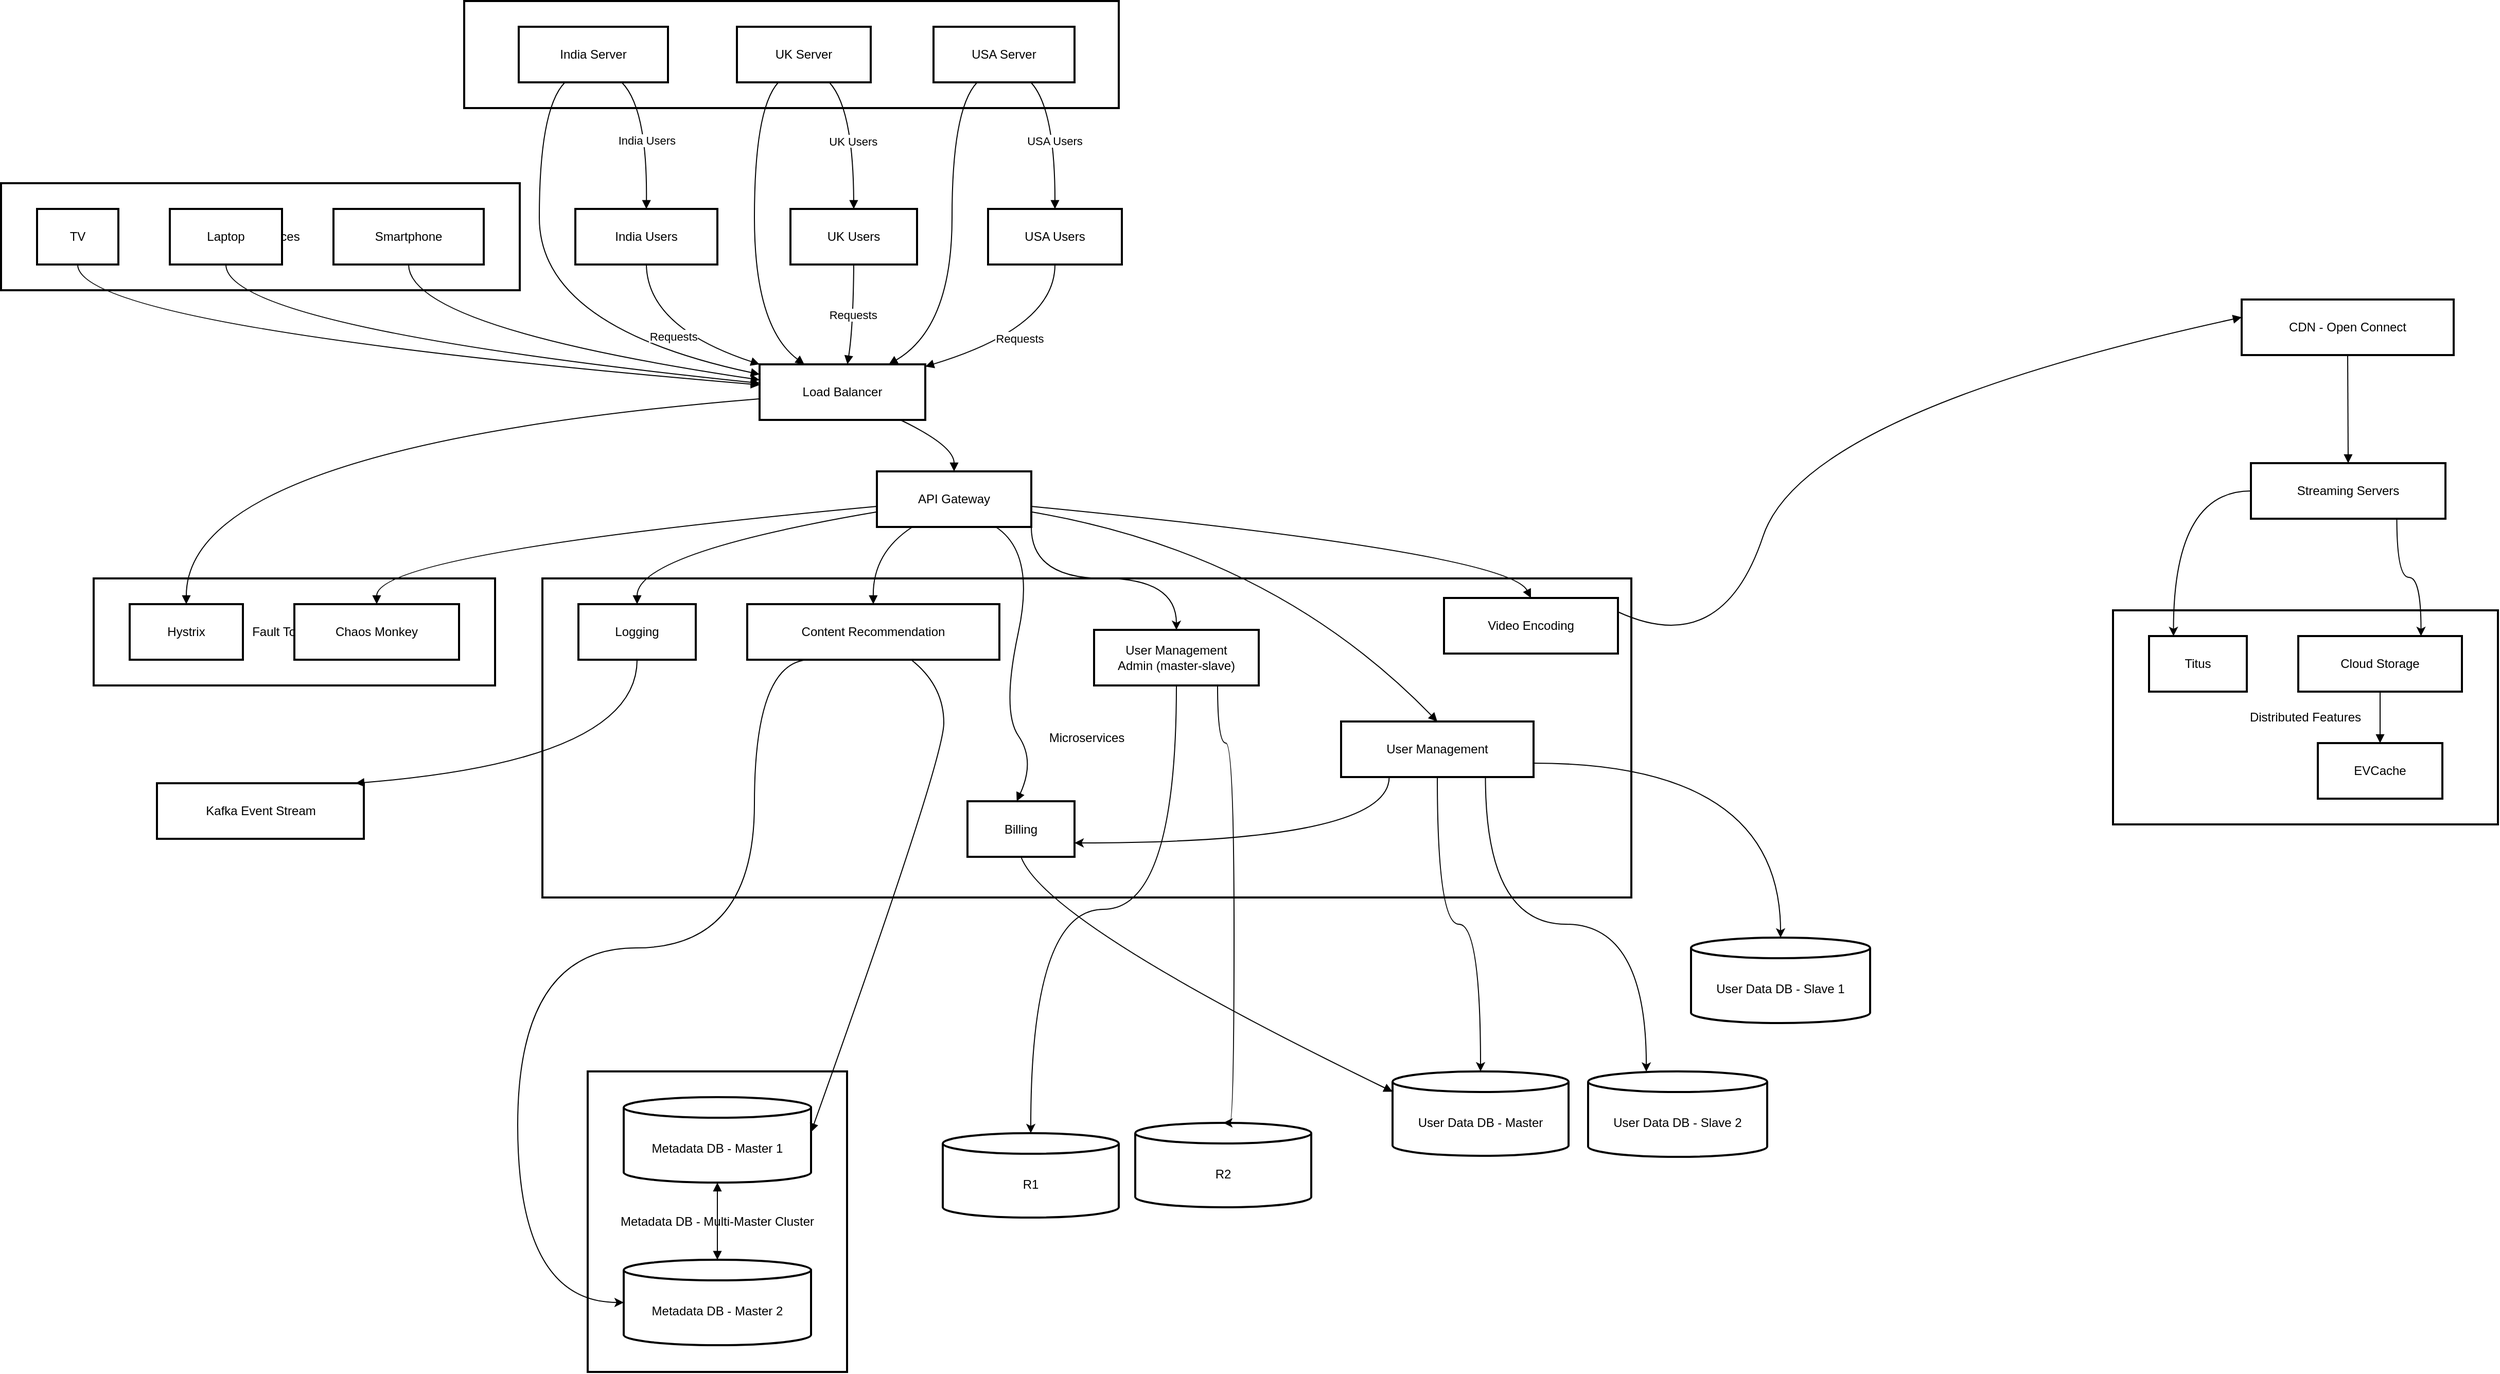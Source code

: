 <mxfile version="26.0.6">
  <diagram name="Page-1" id="mdlnYJ5AnC8zt6sm8vPz">
    <mxGraphModel dx="3060" dy="1563" grid="1" gridSize="10" guides="1" tooltips="1" connect="1" arrows="1" fold="1" page="1" pageScale="1" pageWidth="850" pageHeight="1100" math="0" shadow="0">
      <root>
        <mxCell id="0" />
        <mxCell id="1" parent="0" />
        <mxCell id="2czlY2wtsLweNXITYsW2-164" value="Distributed Features" style="whiteSpace=wrap;strokeWidth=2;" vertex="1" parent="1">
          <mxGeometry x="2080" y="1582" width="374" height="208" as="geometry" />
        </mxCell>
        <mxCell id="2czlY2wtsLweNXITYsW2-165" value="Fault Tolerance" style="whiteSpace=wrap;strokeWidth=2;" vertex="1" parent="1">
          <mxGeometry x="118" y="1551" width="390" height="104" as="geometry" />
        </mxCell>
        <mxCell id="2czlY2wtsLweNXITYsW2-166" value="Metadata DB - Multi-Master Cluster" style="whiteSpace=wrap;strokeWidth=2;" vertex="1" parent="1">
          <mxGeometry x="598" y="2030" width="252" height="292" as="geometry" />
        </mxCell>
        <mxCell id="2czlY2wtsLweNXITYsW2-167" value="Microservices" style="whiteSpace=wrap;strokeWidth=2;" vertex="1" parent="1">
          <mxGeometry x="554" y="1551" width="1058" height="310" as="geometry" />
        </mxCell>
        <mxCell id="2czlY2wtsLweNXITYsW2-168" value="Client Devices" style="whiteSpace=wrap;strokeWidth=2;" vertex="1" parent="1">
          <mxGeometry x="28" y="1167" width="504" height="104" as="geometry" />
        </mxCell>
        <mxCell id="2czlY2wtsLweNXITYsW2-169" value="Regional Servers" style="whiteSpace=wrap;strokeWidth=2;" vertex="1" parent="1">
          <mxGeometry x="478" y="990" width="636" height="104" as="geometry" />
        </mxCell>
        <mxCell id="2czlY2wtsLweNXITYsW2-170" value="India Server" style="whiteSpace=wrap;strokeWidth=2;" vertex="1" parent="1">
          <mxGeometry x="531" y="1015" width="145" height="54" as="geometry" />
        </mxCell>
        <mxCell id="2czlY2wtsLweNXITYsW2-171" value="UK Server" style="whiteSpace=wrap;strokeWidth=2;" vertex="1" parent="1">
          <mxGeometry x="743" y="1015" width="130" height="54" as="geometry" />
        </mxCell>
        <mxCell id="2czlY2wtsLweNXITYsW2-172" value="USA Server" style="whiteSpace=wrap;strokeWidth=2;" vertex="1" parent="1">
          <mxGeometry x="934" y="1015" width="137" height="54" as="geometry" />
        </mxCell>
        <mxCell id="2czlY2wtsLweNXITYsW2-173" value="India Users" style="whiteSpace=wrap;strokeWidth=2;" vertex="1" parent="1">
          <mxGeometry x="586" y="1192" width="138" height="54" as="geometry" />
        </mxCell>
        <mxCell id="2czlY2wtsLweNXITYsW2-174" value="UK Users" style="whiteSpace=wrap;strokeWidth=2;" vertex="1" parent="1">
          <mxGeometry x="795" y="1192" width="123" height="54" as="geometry" />
        </mxCell>
        <mxCell id="2czlY2wtsLweNXITYsW2-175" value="USA Users" style="whiteSpace=wrap;strokeWidth=2;" vertex="1" parent="1">
          <mxGeometry x="987" y="1192" width="130" height="54" as="geometry" />
        </mxCell>
        <mxCell id="2czlY2wtsLweNXITYsW2-176" value="TV" style="whiteSpace=wrap;strokeWidth=2;" vertex="1" parent="1">
          <mxGeometry x="63" y="1192" width="79" height="54" as="geometry" />
        </mxCell>
        <mxCell id="2czlY2wtsLweNXITYsW2-177" value="Laptop" style="whiteSpace=wrap;strokeWidth=2;" vertex="1" parent="1">
          <mxGeometry x="192" y="1192" width="109" height="54" as="geometry" />
        </mxCell>
        <mxCell id="2czlY2wtsLweNXITYsW2-178" value="Smartphone" style="whiteSpace=wrap;strokeWidth=2;" vertex="1" parent="1">
          <mxGeometry x="351" y="1192" width="146" height="54" as="geometry" />
        </mxCell>
        <mxCell id="2czlY2wtsLweNXITYsW2-179" value="Load Balancer" style="whiteSpace=wrap;strokeWidth=2;" vertex="1" parent="1">
          <mxGeometry x="765" y="1343" width="161" height="54" as="geometry" />
        </mxCell>
        <mxCell id="2czlY2wtsLweNXITYsW2-250" style="edgeStyle=orthogonalEdgeStyle;rounded=0;orthogonalLoop=1;jettySize=auto;html=1;exitX=1;exitY=1;exitDx=0;exitDy=0;entryX=0.5;entryY=0;entryDx=0;entryDy=0;curved=1;" edge="1" parent="1" source="2czlY2wtsLweNXITYsW2-180" target="2czlY2wtsLweNXITYsW2-240">
          <mxGeometry relative="1" as="geometry" />
        </mxCell>
        <mxCell id="2czlY2wtsLweNXITYsW2-180" value="API Gateway" style="whiteSpace=wrap;strokeWidth=2;" vertex="1" parent="1">
          <mxGeometry x="879" y="1447" width="150" height="54" as="geometry" />
        </mxCell>
        <mxCell id="2czlY2wtsLweNXITYsW2-181" value="Video Encoding" style="whiteSpace=wrap;strokeWidth=2;" vertex="1" parent="1">
          <mxGeometry x="1430" y="1570" width="169" height="54" as="geometry" />
        </mxCell>
        <mxCell id="2czlY2wtsLweNXITYsW2-241" style="edgeStyle=orthogonalEdgeStyle;rounded=0;orthogonalLoop=1;jettySize=auto;html=1;exitX=1;exitY=0.75;exitDx=0;exitDy=0;curved=1;" edge="1" parent="1" source="2czlY2wtsLweNXITYsW2-182" target="2czlY2wtsLweNXITYsW2-187">
          <mxGeometry relative="1" as="geometry" />
        </mxCell>
        <mxCell id="2czlY2wtsLweNXITYsW2-244" style="edgeStyle=orthogonalEdgeStyle;rounded=0;orthogonalLoop=1;jettySize=auto;html=1;exitX=0.25;exitY=1;exitDx=0;exitDy=0;entryX=1;entryY=0.75;entryDx=0;entryDy=0;curved=1;" edge="1" parent="1" source="2czlY2wtsLweNXITYsW2-182" target="2czlY2wtsLweNXITYsW2-183">
          <mxGeometry relative="1" as="geometry" />
        </mxCell>
        <mxCell id="2czlY2wtsLweNXITYsW2-182" value="User Management" style="whiteSpace=wrap;strokeWidth=2;" vertex="1" parent="1">
          <mxGeometry x="1330" y="1690" width="187" height="54" as="geometry" />
        </mxCell>
        <mxCell id="2czlY2wtsLweNXITYsW2-183" value="Billing" style="whiteSpace=wrap;strokeWidth=2;" vertex="1" parent="1">
          <mxGeometry x="967" y="1767.5" width="104" height="54" as="geometry" />
        </mxCell>
        <mxCell id="2czlY2wtsLweNXITYsW2-184" value="Content Recommendation" style="whiteSpace=wrap;strokeWidth=2;" vertex="1" parent="1">
          <mxGeometry x="753" y="1576" width="245" height="54" as="geometry" />
        </mxCell>
        <mxCell id="2czlY2wtsLweNXITYsW2-185" value="Logging" style="whiteSpace=wrap;strokeWidth=2;" vertex="1" parent="1">
          <mxGeometry x="589" y="1576" width="114" height="54" as="geometry" />
        </mxCell>
        <mxCell id="2czlY2wtsLweNXITYsW2-186" value="User Data DB - Master" style="shape=cylinder3;boundedLbl=1;backgroundOutline=1;size=10;strokeWidth=2;whiteSpace=wrap;" vertex="1" parent="1">
          <mxGeometry x="1380" y="2030" width="171" height="82" as="geometry" />
        </mxCell>
        <mxCell id="2czlY2wtsLweNXITYsW2-187" value="User Data DB - Slave 1" style="shape=cylinder3;boundedLbl=1;backgroundOutline=1;size=10;strokeWidth=2;whiteSpace=wrap;" vertex="1" parent="1">
          <mxGeometry x="1670" y="1900" width="174" height="83" as="geometry" />
        </mxCell>
        <mxCell id="2czlY2wtsLweNXITYsW2-188" value="User Data DB - Slave 2" style="shape=cylinder3;boundedLbl=1;backgroundOutline=1;size=10;strokeWidth=2;whiteSpace=wrap;" vertex="1" parent="1">
          <mxGeometry x="1570" y="2030" width="174" height="83" as="geometry" />
        </mxCell>
        <mxCell id="2czlY2wtsLweNXITYsW2-189" value="Metadata DB - Master 1" style="shape=cylinder3;boundedLbl=1;backgroundOutline=1;size=10;strokeWidth=2;whiteSpace=wrap;" vertex="1" parent="1">
          <mxGeometry x="633" y="2055" width="182" height="83" as="geometry" />
        </mxCell>
        <mxCell id="2czlY2wtsLweNXITYsW2-190" value="Metadata DB - Master 2" style="shape=cylinder3;boundedLbl=1;backgroundOutline=1;size=10;strokeWidth=2;whiteSpace=wrap;" vertex="1" parent="1">
          <mxGeometry x="633" y="2213" width="182" height="83" as="geometry" />
        </mxCell>
        <mxCell id="2czlY2wtsLweNXITYsW2-191" value="Kafka Event Stream" style="whiteSpace=wrap;strokeWidth=2;" vertex="1" parent="1">
          <mxGeometry x="179.5" y="1750" width="201" height="54" as="geometry" />
        </mxCell>
        <mxCell id="2czlY2wtsLweNXITYsW2-194" value="CDN - Open Connect" style="whiteSpace=wrap;strokeWidth=2;" vertex="1" parent="1">
          <mxGeometry x="2205" y="1280" width="206" height="54" as="geometry" />
        </mxCell>
        <mxCell id="2czlY2wtsLweNXITYsW2-238" style="edgeStyle=orthogonalEdgeStyle;rounded=0;orthogonalLoop=1;jettySize=auto;html=1;exitX=0;exitY=0.5;exitDx=0;exitDy=0;entryX=0.25;entryY=0;entryDx=0;entryDy=0;curved=1;" edge="1" parent="1" source="2czlY2wtsLweNXITYsW2-195" target="2czlY2wtsLweNXITYsW2-199">
          <mxGeometry relative="1" as="geometry" />
        </mxCell>
        <mxCell id="2czlY2wtsLweNXITYsW2-239" style="edgeStyle=orthogonalEdgeStyle;rounded=0;orthogonalLoop=1;jettySize=auto;html=1;exitX=0.75;exitY=1;exitDx=0;exitDy=0;entryX=0.75;entryY=0;entryDx=0;entryDy=0;curved=1;" edge="1" parent="1" source="2czlY2wtsLweNXITYsW2-195" target="2czlY2wtsLweNXITYsW2-196">
          <mxGeometry relative="1" as="geometry" />
        </mxCell>
        <mxCell id="2czlY2wtsLweNXITYsW2-195" value="Streaming Servers" style="whiteSpace=wrap;strokeWidth=2;" vertex="1" parent="1">
          <mxGeometry x="2214" y="1439" width="189" height="54" as="geometry" />
        </mxCell>
        <mxCell id="2czlY2wtsLweNXITYsW2-196" value="Cloud Storage" style="whiteSpace=wrap;strokeWidth=2;" vertex="1" parent="1">
          <mxGeometry x="2260" y="1607" width="159" height="54" as="geometry" />
        </mxCell>
        <mxCell id="2czlY2wtsLweNXITYsW2-197" value="Hystrix" style="whiteSpace=wrap;strokeWidth=2;" vertex="1" parent="1">
          <mxGeometry x="153" y="1576" width="110" height="54" as="geometry" />
        </mxCell>
        <mxCell id="2czlY2wtsLweNXITYsW2-198" value="Chaos Monkey" style="whiteSpace=wrap;strokeWidth=2;" vertex="1" parent="1">
          <mxGeometry x="313" y="1576" width="160" height="54" as="geometry" />
        </mxCell>
        <mxCell id="2czlY2wtsLweNXITYsW2-199" value="Titus" style="whiteSpace=wrap;strokeWidth=2;" vertex="1" parent="1">
          <mxGeometry x="2115" y="1607" width="95" height="54" as="geometry" />
        </mxCell>
        <mxCell id="2czlY2wtsLweNXITYsW2-200" value="EVCache" style="whiteSpace=wrap;strokeWidth=2;" vertex="1" parent="1">
          <mxGeometry x="2279" y="1711" width="121" height="54" as="geometry" />
        </mxCell>
        <mxCell id="2czlY2wtsLweNXITYsW2-201" value="India Users" style="curved=1;startArrow=none;endArrow=block;exitX=0.69;exitY=1;entryX=0.5;entryY=-0.01;rounded=0;" edge="1" parent="1" source="2czlY2wtsLweNXITYsW2-170" target="2czlY2wtsLweNXITYsW2-173">
          <mxGeometry relative="1" as="geometry">
            <Array as="points">
              <mxPoint x="656" y="1094" />
            </Array>
          </mxGeometry>
        </mxCell>
        <mxCell id="2czlY2wtsLweNXITYsW2-202" value="UK Users" style="curved=1;startArrow=none;endArrow=block;exitX=0.69;exitY=1;entryX=0.5;entryY=-0.01;rounded=0;" edge="1" parent="1" source="2czlY2wtsLweNXITYsW2-171" target="2czlY2wtsLweNXITYsW2-174">
          <mxGeometry relative="1" as="geometry">
            <Array as="points">
              <mxPoint x="856" y="1094" />
            </Array>
          </mxGeometry>
        </mxCell>
        <mxCell id="2czlY2wtsLweNXITYsW2-203" value="USA Users" style="curved=1;startArrow=none;endArrow=block;exitX=0.69;exitY=1;entryX=0.5;entryY=-0.01;rounded=0;" edge="1" parent="1" source="2czlY2wtsLweNXITYsW2-172" target="2czlY2wtsLweNXITYsW2-175">
          <mxGeometry relative="1" as="geometry">
            <Array as="points">
              <mxPoint x="1052" y="1094" />
            </Array>
          </mxGeometry>
        </mxCell>
        <mxCell id="2czlY2wtsLweNXITYsW2-204" value="" style="curved=1;startArrow=none;endArrow=block;exitX=0.5;exitY=0.99;entryX=0;entryY=0.37;rounded=0;" edge="1" parent="1" source="2czlY2wtsLweNXITYsW2-176" target="2czlY2wtsLweNXITYsW2-179">
          <mxGeometry relative="1" as="geometry">
            <Array as="points">
              <mxPoint x="102" y="1307" />
            </Array>
          </mxGeometry>
        </mxCell>
        <mxCell id="2czlY2wtsLweNXITYsW2-205" value="" style="curved=1;startArrow=none;endArrow=block;exitX=0.5;exitY=0.99;entryX=0;entryY=0.34;rounded=0;" edge="1" parent="1" source="2czlY2wtsLweNXITYsW2-177" target="2czlY2wtsLweNXITYsW2-179">
          <mxGeometry relative="1" as="geometry">
            <Array as="points">
              <mxPoint x="246" y="1307" />
            </Array>
          </mxGeometry>
        </mxCell>
        <mxCell id="2czlY2wtsLweNXITYsW2-206" value="" style="curved=1;startArrow=none;endArrow=block;exitX=0.5;exitY=0.99;entryX=0;entryY=0.28;rounded=0;" edge="1" parent="1" source="2czlY2wtsLweNXITYsW2-178" target="2czlY2wtsLweNXITYsW2-179">
          <mxGeometry relative="1" as="geometry">
            <Array as="points">
              <mxPoint x="424" y="1307" />
            </Array>
          </mxGeometry>
        </mxCell>
        <mxCell id="2czlY2wtsLweNXITYsW2-207" value="" style="curved=1;startArrow=none;endArrow=block;exitX=0.85;exitY=1;entryX=0.5;entryY=0;rounded=0;" edge="1" parent="1" source="2czlY2wtsLweNXITYsW2-179" target="2czlY2wtsLweNXITYsW2-180">
          <mxGeometry relative="1" as="geometry">
            <Array as="points">
              <mxPoint x="954" y="1422" />
            </Array>
          </mxGeometry>
        </mxCell>
        <mxCell id="2czlY2wtsLweNXITYsW2-208" value="" style="curved=1;startArrow=none;endArrow=block;exitX=1;exitY=0.63;entryX=0.5;entryY=0;rounded=0;" edge="1" parent="1" source="2czlY2wtsLweNXITYsW2-180" target="2czlY2wtsLweNXITYsW2-181">
          <mxGeometry relative="1" as="geometry">
            <Array as="points">
              <mxPoint x="1492" y="1526" />
            </Array>
          </mxGeometry>
        </mxCell>
        <mxCell id="2czlY2wtsLweNXITYsW2-209" value="" style="curved=1;startArrow=none;endArrow=block;exitX=1;exitY=0.73;entryX=0.5;entryY=0;rounded=0;" edge="1" parent="1" source="2czlY2wtsLweNXITYsW2-180" target="2czlY2wtsLweNXITYsW2-182">
          <mxGeometry relative="1" as="geometry">
            <Array as="points">
              <mxPoint x="1264" y="1526" />
            </Array>
          </mxGeometry>
        </mxCell>
        <mxCell id="2czlY2wtsLweNXITYsW2-210" value="" style="curved=1;startArrow=none;endArrow=block;exitX=0.77;exitY=1;entryX=0.46;entryY=0;rounded=0;" edge="1" parent="1" source="2czlY2wtsLweNXITYsW2-180" target="2czlY2wtsLweNXITYsW2-183">
          <mxGeometry relative="1" as="geometry">
            <Array as="points">
              <mxPoint x="1033" y="1526" />
              <mxPoint x="1000" y="1680" />
              <mxPoint x="1033" y="1728" />
            </Array>
          </mxGeometry>
        </mxCell>
        <mxCell id="2czlY2wtsLweNXITYsW2-211" value="" style="curved=1;startArrow=none;endArrow=block;exitX=0.23;exitY=1;entryX=0.5;entryY=0;rounded=0;" edge="1" parent="1" source="2czlY2wtsLweNXITYsW2-180" target="2czlY2wtsLweNXITYsW2-184">
          <mxGeometry relative="1" as="geometry">
            <Array as="points">
              <mxPoint x="875" y="1526" />
            </Array>
          </mxGeometry>
        </mxCell>
        <mxCell id="2czlY2wtsLweNXITYsW2-212" value="" style="curved=1;startArrow=none;endArrow=block;exitX=0;exitY=0.73;entryX=0.5;entryY=0;rounded=0;" edge="1" parent="1" source="2czlY2wtsLweNXITYsW2-180" target="2czlY2wtsLweNXITYsW2-185">
          <mxGeometry relative="1" as="geometry">
            <Array as="points">
              <mxPoint x="646" y="1526" />
            </Array>
          </mxGeometry>
        </mxCell>
        <mxCell id="2czlY2wtsLweNXITYsW2-216" value="" style="curved=1;startArrow=none;endArrow=block;exitX=0.65;exitY=1;entryX=1;entryY=0.41;rounded=0;" edge="1" parent="1" source="2czlY2wtsLweNXITYsW2-184" target="2czlY2wtsLweNXITYsW2-189">
          <mxGeometry relative="1" as="geometry">
            <Array as="points">
              <mxPoint x="944" y="1655" />
              <mxPoint x="944" y="1728" />
            </Array>
          </mxGeometry>
        </mxCell>
        <mxCell id="2czlY2wtsLweNXITYsW2-218" value="" style="curved=1;startArrow=block;endArrow=block;exitX=0.5;exitY=1;entryX=0.5;entryY=0;rounded=0;" edge="1" parent="1" source="2czlY2wtsLweNXITYsW2-189" target="2czlY2wtsLweNXITYsW2-190">
          <mxGeometry relative="1" as="geometry">
            <Array as="points" />
          </mxGeometry>
        </mxCell>
        <mxCell id="2czlY2wtsLweNXITYsW2-219" value="" style="curved=1;startArrow=none;endArrow=block;exitX=0.5;exitY=1;entryX=0.96;entryY=0;rounded=0;" edge="1" parent="1" source="2czlY2wtsLweNXITYsW2-185" target="2czlY2wtsLweNXITYsW2-191">
          <mxGeometry relative="1" as="geometry">
            <Array as="points">
              <mxPoint x="646" y="1728" />
            </Array>
          </mxGeometry>
        </mxCell>
        <mxCell id="2czlY2wtsLweNXITYsW2-222" value="" style="curved=1;startArrow=none;endArrow=block;exitX=1;exitY=0.25;entryX=0;entryY=0.32;rounded=0;exitDx=0;exitDy=0;" edge="1" parent="1" source="2czlY2wtsLweNXITYsW2-181" target="2czlY2wtsLweNXITYsW2-194">
          <mxGeometry relative="1" as="geometry">
            <Array as="points">
              <mxPoint x="1700" y="1630" />
              <mxPoint x="1780" y="1390" />
            </Array>
          </mxGeometry>
        </mxCell>
        <mxCell id="2czlY2wtsLweNXITYsW2-223" value="" style="curved=1;startArrow=none;endArrow=block;exitX=0.5;exitY=1;entryX=0.5;entryY=-0.01;rounded=0;" edge="1" parent="1" source="2czlY2wtsLweNXITYsW2-194" target="2czlY2wtsLweNXITYsW2-195">
          <mxGeometry relative="1" as="geometry">
            <Array as="points" />
          </mxGeometry>
        </mxCell>
        <mxCell id="2czlY2wtsLweNXITYsW2-225" value="" style="curved=1;startArrow=none;endArrow=block;exitX=0;exitY=0.62;entryX=0.5;entryY=0;rounded=0;" edge="1" parent="1" source="2czlY2wtsLweNXITYsW2-179" target="2czlY2wtsLweNXITYsW2-197">
          <mxGeometry relative="1" as="geometry">
            <Array as="points">
              <mxPoint x="208" y="1422" />
            </Array>
          </mxGeometry>
        </mxCell>
        <mxCell id="2czlY2wtsLweNXITYsW2-226" value="" style="curved=1;startArrow=none;endArrow=block;exitX=0;exitY=0.63;entryX=0.5;entryY=0;rounded=0;" edge="1" parent="1" source="2czlY2wtsLweNXITYsW2-180" target="2czlY2wtsLweNXITYsW2-198">
          <mxGeometry relative="1" as="geometry">
            <Array as="points">
              <mxPoint x="393" y="1526" />
            </Array>
          </mxGeometry>
        </mxCell>
        <mxCell id="2czlY2wtsLweNXITYsW2-228" value="" style="curved=1;startArrow=none;endArrow=block;exitX=0.5;exitY=1.01;entryX=0.5;entryY=0.01;rounded=0;" edge="1" parent="1" source="2czlY2wtsLweNXITYsW2-196" target="2czlY2wtsLweNXITYsW2-200">
          <mxGeometry relative="1" as="geometry">
            <Array as="points" />
          </mxGeometry>
        </mxCell>
        <mxCell id="2czlY2wtsLweNXITYsW2-229" value="" style="curved=1;startArrow=none;endArrow=block;exitX=0.31;exitY=1;entryX=0;entryY=0.18;rounded=0;" edge="1" parent="1" source="2czlY2wtsLweNXITYsW2-170" target="2czlY2wtsLweNXITYsW2-179">
          <mxGeometry relative="1" as="geometry">
            <Array as="points">
              <mxPoint x="551" y="1094" />
              <mxPoint x="551" y="1307" />
            </Array>
          </mxGeometry>
        </mxCell>
        <mxCell id="2czlY2wtsLweNXITYsW2-230" value="" style="curved=1;startArrow=none;endArrow=block;exitX=0.31;exitY=1;entryX=0.27;entryY=0;rounded=0;" edge="1" parent="1" source="2czlY2wtsLweNXITYsW2-171" target="2czlY2wtsLweNXITYsW2-179">
          <mxGeometry relative="1" as="geometry">
            <Array as="points">
              <mxPoint x="760" y="1094" />
              <mxPoint x="760" y="1307" />
            </Array>
          </mxGeometry>
        </mxCell>
        <mxCell id="2czlY2wtsLweNXITYsW2-231" value="" style="curved=1;startArrow=none;endArrow=block;exitX=0.31;exitY=1;entryX=0.78;entryY=0;rounded=0;" edge="1" parent="1" source="2czlY2wtsLweNXITYsW2-172" target="2czlY2wtsLweNXITYsW2-179">
          <mxGeometry relative="1" as="geometry">
            <Array as="points">
              <mxPoint x="952" y="1094" />
              <mxPoint x="952" y="1307" />
            </Array>
          </mxGeometry>
        </mxCell>
        <mxCell id="2czlY2wtsLweNXITYsW2-232" value="Requests" style="curved=1;startArrow=none;endArrow=block;exitX=0.5;exitY=0.99;entryX=0;entryY=0;rounded=0;" edge="1" parent="1" source="2czlY2wtsLweNXITYsW2-173" target="2czlY2wtsLweNXITYsW2-179">
          <mxGeometry relative="1" as="geometry">
            <Array as="points">
              <mxPoint x="656" y="1307" />
            </Array>
          </mxGeometry>
        </mxCell>
        <mxCell id="2czlY2wtsLweNXITYsW2-233" value="Requests" style="curved=1;startArrow=none;endArrow=block;exitX=0.5;exitY=0.99;entryX=0.53;entryY=0;rounded=0;" edge="1" parent="1" source="2czlY2wtsLweNXITYsW2-174" target="2czlY2wtsLweNXITYsW2-179">
          <mxGeometry relative="1" as="geometry">
            <Array as="points">
              <mxPoint x="856" y="1307" />
            </Array>
          </mxGeometry>
        </mxCell>
        <mxCell id="2czlY2wtsLweNXITYsW2-234" value="Requests" style="curved=1;startArrow=none;endArrow=block;exitX=0.5;exitY=0.99;entryX=1;entryY=0.04;rounded=0;" edge="1" parent="1" source="2czlY2wtsLweNXITYsW2-175" target="2czlY2wtsLweNXITYsW2-179">
          <mxGeometry relative="1" as="geometry">
            <Array as="points">
              <mxPoint x="1052" y="1307" />
            </Array>
          </mxGeometry>
        </mxCell>
        <mxCell id="2czlY2wtsLweNXITYsW2-236" value="" style="curved=1;startArrow=none;endArrow=block;exitX=0.5;exitY=1;entryX=0;entryY=0.24;rounded=0;" edge="1" parent="1" source="2czlY2wtsLweNXITYsW2-183" target="2czlY2wtsLweNXITYsW2-186">
          <mxGeometry relative="1" as="geometry">
            <Array as="points">
              <mxPoint x="1043" y="1886" />
            </Array>
          </mxGeometry>
        </mxCell>
        <mxCell id="2czlY2wtsLweNXITYsW2-240" value="User Management&#xa;Admin (master-slave)" style="whiteSpace=wrap;strokeWidth=2;" vertex="1" parent="1">
          <mxGeometry x="1090" y="1601" width="160" height="54" as="geometry" />
        </mxCell>
        <mxCell id="2czlY2wtsLweNXITYsW2-242" style="edgeStyle=orthogonalEdgeStyle;rounded=0;orthogonalLoop=1;jettySize=auto;html=1;exitX=0.75;exitY=1;exitDx=0;exitDy=0;entryX=0.325;entryY=0.003;entryDx=0;entryDy=0;entryPerimeter=0;curved=1;" edge="1" parent="1" source="2czlY2wtsLweNXITYsW2-182" target="2czlY2wtsLweNXITYsW2-188">
          <mxGeometry relative="1" as="geometry" />
        </mxCell>
        <mxCell id="2czlY2wtsLweNXITYsW2-243" style="edgeStyle=orthogonalEdgeStyle;rounded=0;orthogonalLoop=1;jettySize=auto;html=1;exitX=0.5;exitY=1;exitDx=0;exitDy=0;entryX=0.5;entryY=0;entryDx=0;entryDy=0;entryPerimeter=0;curved=1;" edge="1" parent="1" source="2czlY2wtsLweNXITYsW2-182" target="2czlY2wtsLweNXITYsW2-186">
          <mxGeometry relative="1" as="geometry" />
        </mxCell>
        <mxCell id="2czlY2wtsLweNXITYsW2-245" value="R1" style="shape=cylinder3;boundedLbl=1;backgroundOutline=1;size=10;strokeWidth=2;whiteSpace=wrap;" vertex="1" parent="1">
          <mxGeometry x="943" y="2090" width="171" height="82" as="geometry" />
        </mxCell>
        <mxCell id="2czlY2wtsLweNXITYsW2-246" style="edgeStyle=orthogonalEdgeStyle;rounded=0;orthogonalLoop=1;jettySize=auto;html=1;exitX=0.5;exitY=1;exitDx=0;exitDy=0;entryX=0.5;entryY=0;entryDx=0;entryDy=0;entryPerimeter=0;curved=1;" edge="1" parent="1" source="2czlY2wtsLweNXITYsW2-240" target="2czlY2wtsLweNXITYsW2-245">
          <mxGeometry relative="1" as="geometry" />
        </mxCell>
        <mxCell id="2czlY2wtsLweNXITYsW2-247" value="R2" style="shape=cylinder3;boundedLbl=1;backgroundOutline=1;size=10;strokeWidth=2;whiteSpace=wrap;" vertex="1" parent="1">
          <mxGeometry x="1130" y="2080" width="171" height="82" as="geometry" />
        </mxCell>
        <mxCell id="2czlY2wtsLweNXITYsW2-248" style="edgeStyle=orthogonalEdgeStyle;rounded=0;orthogonalLoop=1;jettySize=auto;html=1;exitX=0.75;exitY=1;exitDx=0;exitDy=0;entryX=0.5;entryY=0;entryDx=0;entryDy=0;entryPerimeter=0;curved=1;" edge="1" parent="1" target="2czlY2wtsLweNXITYsW2-247" source="2czlY2wtsLweNXITYsW2-240">
          <mxGeometry relative="1" as="geometry">
            <mxPoint x="1289" y="1711" as="sourcePoint" />
            <Array as="points">
              <mxPoint x="1210" y="1711" />
              <mxPoint x="1226" y="1711" />
            </Array>
          </mxGeometry>
        </mxCell>
        <mxCell id="2czlY2wtsLweNXITYsW2-251" style="edgeStyle=orthogonalEdgeStyle;rounded=0;orthogonalLoop=1;jettySize=auto;html=1;exitX=0.25;exitY=1;exitDx=0;exitDy=0;entryX=0;entryY=0.5;entryDx=0;entryDy=0;entryPerimeter=0;curved=1;" edge="1" parent="1" source="2czlY2wtsLweNXITYsW2-184" target="2czlY2wtsLweNXITYsW2-190">
          <mxGeometry relative="1" as="geometry">
            <Array as="points">
              <mxPoint x="760" y="1630" />
              <mxPoint x="760" y="1910" />
              <mxPoint x="530" y="1910" />
              <mxPoint x="530" y="2255" />
            </Array>
          </mxGeometry>
        </mxCell>
      </root>
    </mxGraphModel>
  </diagram>
</mxfile>
